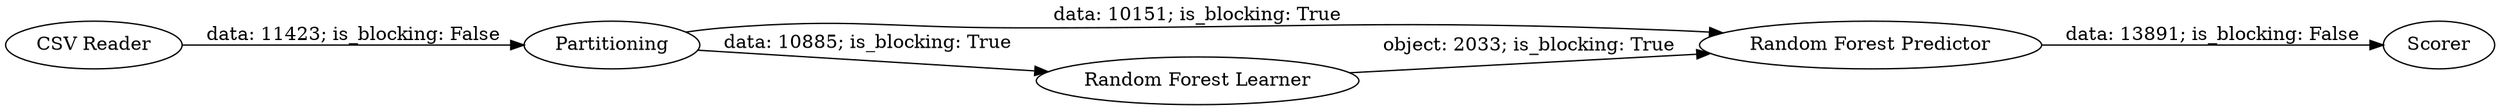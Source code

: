digraph {
	"7868619377609776761_1" [label="CSV Reader"]
	"7868619377609776761_10" [label=Scorer]
	"7868619377609776761_9" [label="Random Forest Predictor"]
	"7868619377609776761_5" [label=Partitioning]
	"7868619377609776761_8" [label="Random Forest Learner"]
	"7868619377609776761_5" -> "7868619377609776761_9" [label="data: 10151; is_blocking: True"]
	"7868619377609776761_9" -> "7868619377609776761_10" [label="data: 13891; is_blocking: False"]
	"7868619377609776761_1" -> "7868619377609776761_5" [label="data: 11423; is_blocking: False"]
	"7868619377609776761_8" -> "7868619377609776761_9" [label="object: 2033; is_blocking: True"]
	"7868619377609776761_5" -> "7868619377609776761_8" [label="data: 10885; is_blocking: True"]
	rankdir=LR
}
